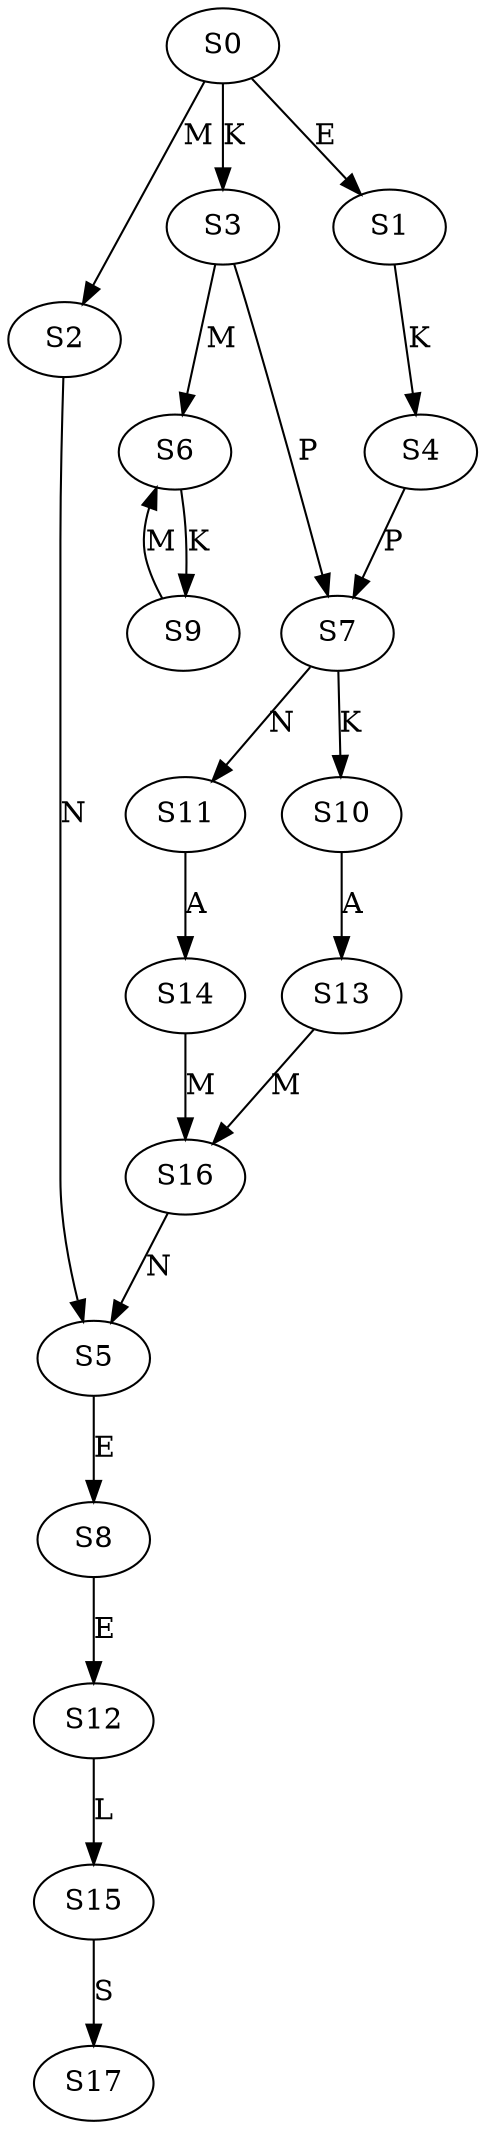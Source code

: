 strict digraph  {
	S0 -> S1 [ label = E ];
	S0 -> S2 [ label = M ];
	S0 -> S3 [ label = K ];
	S1 -> S4 [ label = K ];
	S2 -> S5 [ label = N ];
	S3 -> S6 [ label = M ];
	S3 -> S7 [ label = P ];
	S4 -> S7 [ label = P ];
	S5 -> S8 [ label = E ];
	S6 -> S9 [ label = K ];
	S7 -> S10 [ label = K ];
	S7 -> S11 [ label = N ];
	S8 -> S12 [ label = E ];
	S9 -> S6 [ label = M ];
	S10 -> S13 [ label = A ];
	S11 -> S14 [ label = A ];
	S12 -> S15 [ label = L ];
	S13 -> S16 [ label = M ];
	S14 -> S16 [ label = M ];
	S15 -> S17 [ label = S ];
	S16 -> S5 [ label = N ];
}
